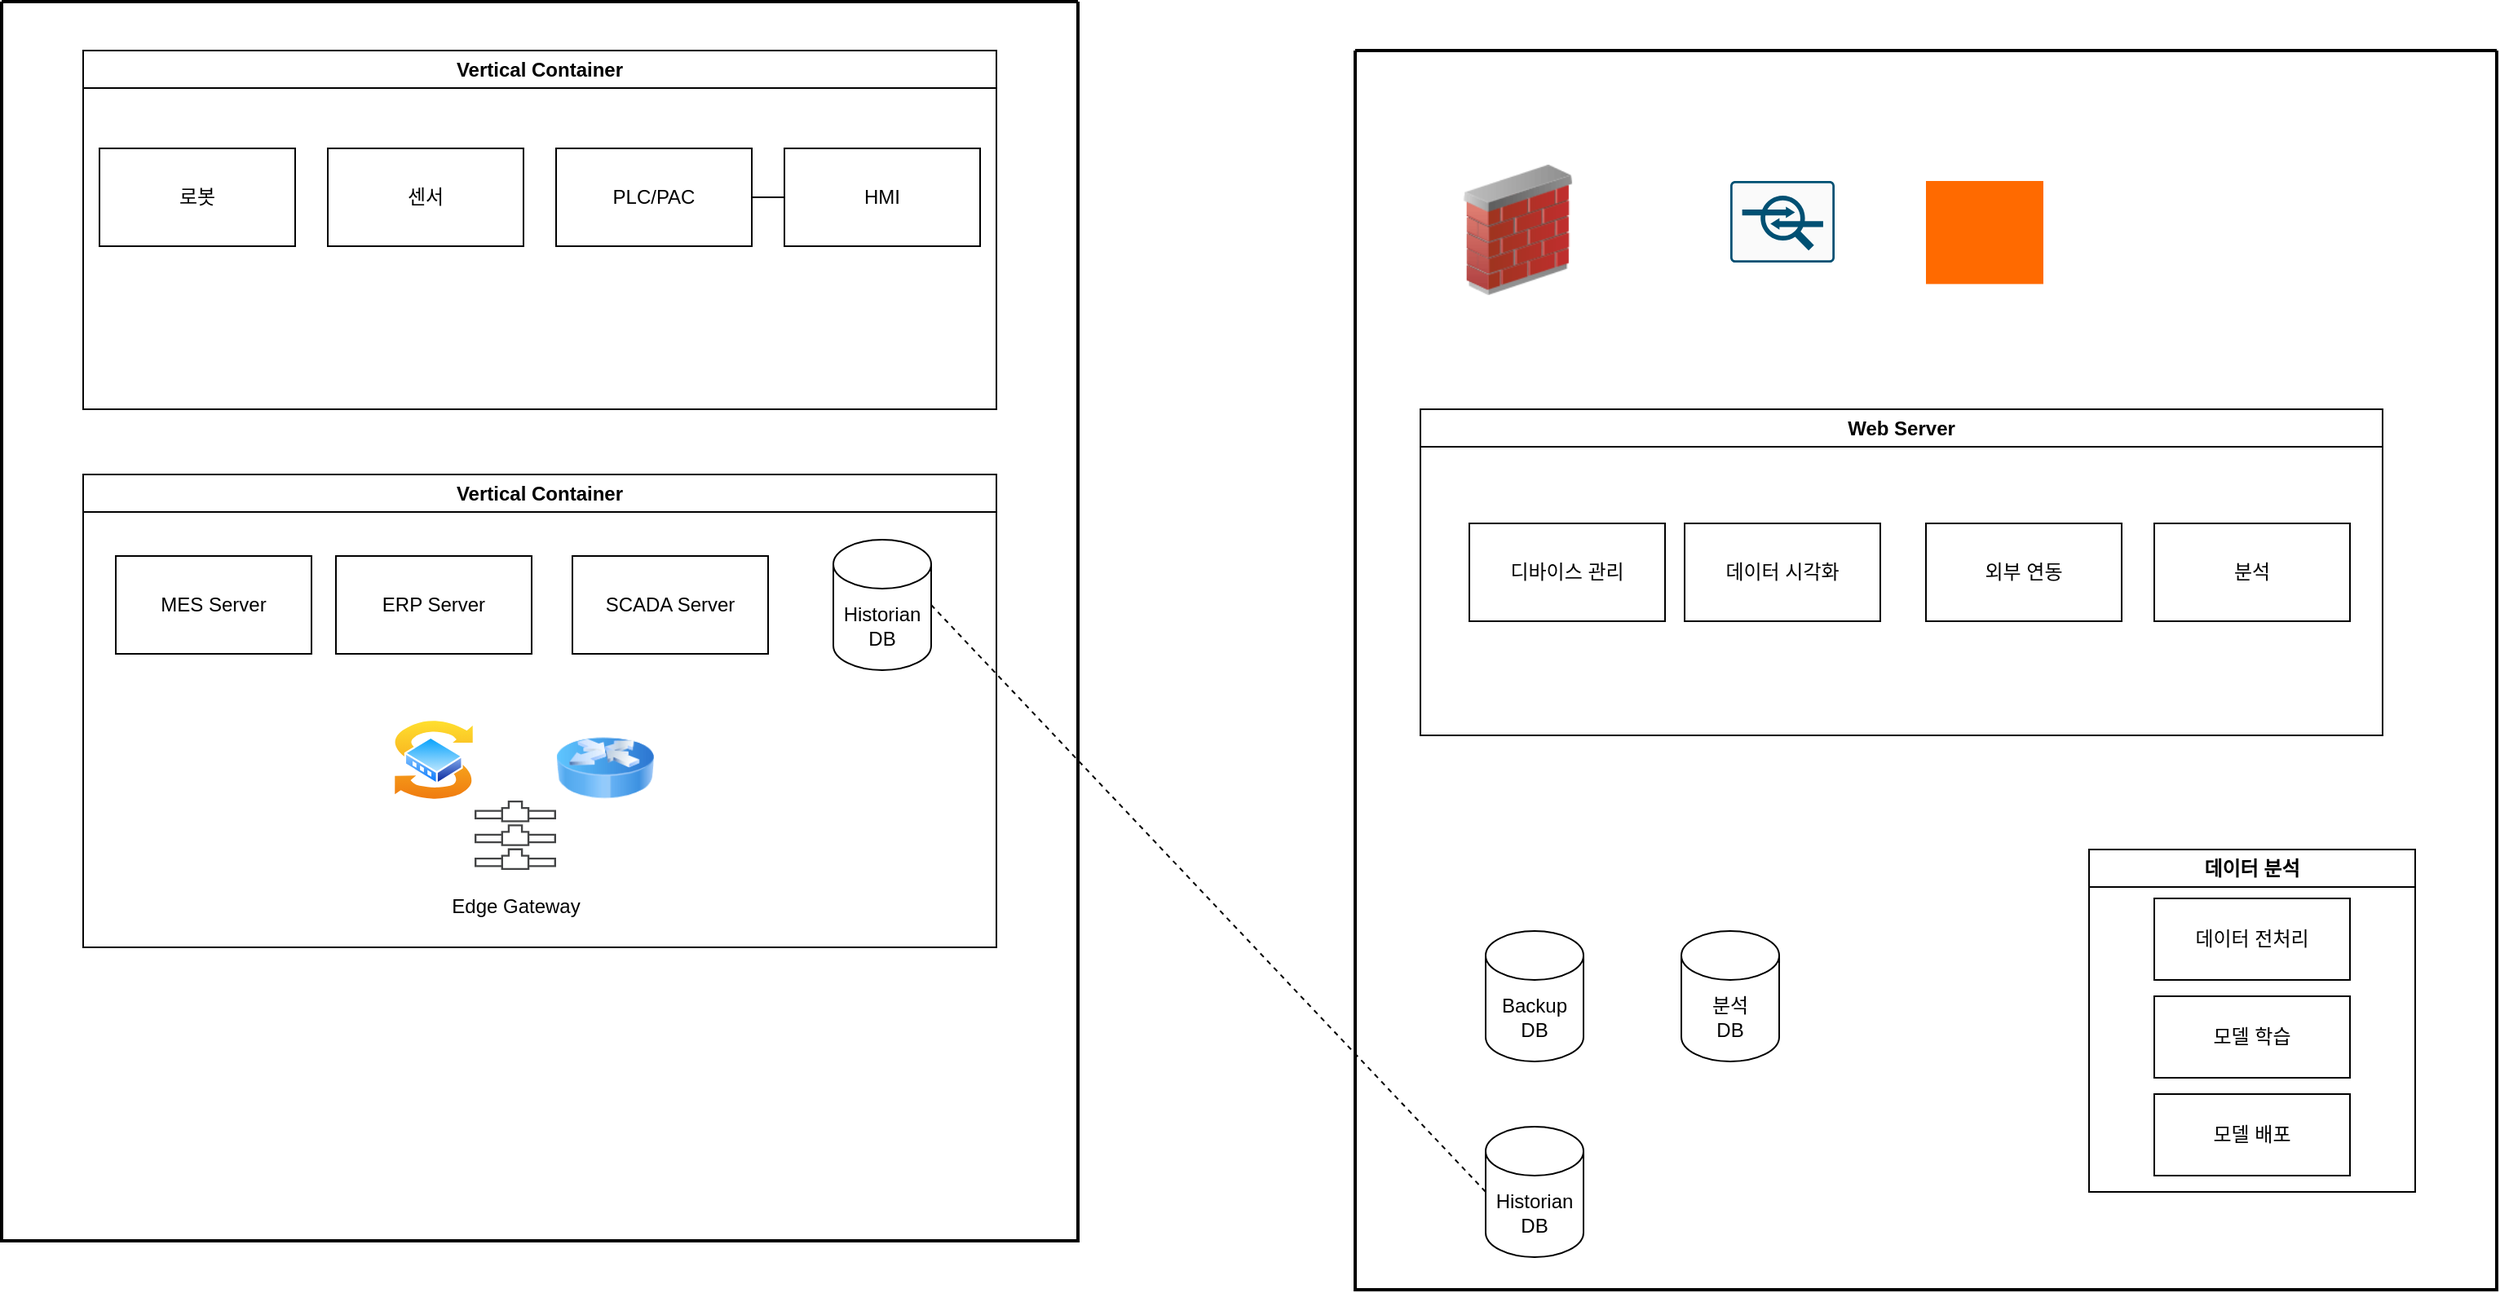 <mxfile version="27.1.4">
  <diagram name="페이지-1" id="a8XkZNwbPZ8Sxz5OBATn">
    <mxGraphModel dx="1333" dy="1054" grid="1" gridSize="10" guides="1" tooltips="1" connect="1" arrows="1" fold="1" page="1" pageScale="1" pageWidth="1920" pageHeight="1080" math="0" shadow="0">
      <root>
        <mxCell id="0" />
        <mxCell id="1" parent="0" />
        <mxCell id="ftVBvXL_EQYiGVRd0Rw2-1" value="" style="swimlane;startSize=0;strokeWidth=2;" vertex="1" parent="1">
          <mxGeometry x="70" y="50" width="660" height="760" as="geometry" />
        </mxCell>
        <mxCell id="ftVBvXL_EQYiGVRd0Rw2-4" value="Vertical Container" style="swimlane;whiteSpace=wrap;html=1;" vertex="1" parent="ftVBvXL_EQYiGVRd0Rw2-1">
          <mxGeometry x="50" y="30" width="560" height="220" as="geometry" />
        </mxCell>
        <mxCell id="ftVBvXL_EQYiGVRd0Rw2-5" value="로봇" style="rounded=0;whiteSpace=wrap;html=1;" vertex="1" parent="ftVBvXL_EQYiGVRd0Rw2-4">
          <mxGeometry x="10" y="60" width="120" height="60" as="geometry" />
        </mxCell>
        <mxCell id="ftVBvXL_EQYiGVRd0Rw2-6" value="센서" style="rounded=0;whiteSpace=wrap;html=1;" vertex="1" parent="ftVBvXL_EQYiGVRd0Rw2-4">
          <mxGeometry x="150" y="60" width="120" height="60" as="geometry" />
        </mxCell>
        <mxCell id="ftVBvXL_EQYiGVRd0Rw2-9" style="edgeStyle=orthogonalEdgeStyle;rounded=0;orthogonalLoop=1;jettySize=auto;html=1;exitX=1;exitY=0.5;exitDx=0;exitDy=0;entryX=0;entryY=0.5;entryDx=0;entryDy=0;endArrow=none;startFill=0;" edge="1" parent="ftVBvXL_EQYiGVRd0Rw2-4" source="ftVBvXL_EQYiGVRd0Rw2-7" target="ftVBvXL_EQYiGVRd0Rw2-8">
          <mxGeometry relative="1" as="geometry" />
        </mxCell>
        <mxCell id="ftVBvXL_EQYiGVRd0Rw2-7" value="PLC/PAC" style="rounded=0;whiteSpace=wrap;html=1;" vertex="1" parent="ftVBvXL_EQYiGVRd0Rw2-4">
          <mxGeometry x="290" y="60" width="120" height="60" as="geometry" />
        </mxCell>
        <mxCell id="ftVBvXL_EQYiGVRd0Rw2-8" value="HMI" style="rounded=0;whiteSpace=wrap;html=1;" vertex="1" parent="ftVBvXL_EQYiGVRd0Rw2-4">
          <mxGeometry x="430" y="60" width="120" height="60" as="geometry" />
        </mxCell>
        <mxCell id="ftVBvXL_EQYiGVRd0Rw2-19" value="Vertical Container" style="swimlane;whiteSpace=wrap;html=1;" vertex="1" parent="ftVBvXL_EQYiGVRd0Rw2-1">
          <mxGeometry x="50" y="290" width="560" height="290" as="geometry" />
        </mxCell>
        <mxCell id="ftVBvXL_EQYiGVRd0Rw2-20" value="MES Server" style="rounded=0;whiteSpace=wrap;html=1;" vertex="1" parent="ftVBvXL_EQYiGVRd0Rw2-19">
          <mxGeometry x="20" y="50" width="120" height="60" as="geometry" />
        </mxCell>
        <mxCell id="ftVBvXL_EQYiGVRd0Rw2-22" value="SCADA Server" style="rounded=0;whiteSpace=wrap;html=1;" vertex="1" parent="ftVBvXL_EQYiGVRd0Rw2-19">
          <mxGeometry x="300" y="50" width="120" height="60" as="geometry" />
        </mxCell>
        <mxCell id="ftVBvXL_EQYiGVRd0Rw2-25" value="Historian DB" style="shape=cylinder3;whiteSpace=wrap;html=1;boundedLbl=1;backgroundOutline=1;size=15;" vertex="1" parent="ftVBvXL_EQYiGVRd0Rw2-19">
          <mxGeometry x="460" y="40" width="60" height="80" as="geometry" />
        </mxCell>
        <mxCell id="ftVBvXL_EQYiGVRd0Rw2-27" value="" style="image;html=1;image=img/lib/clip_art/networking/Router_Icon_128x128.png" vertex="1" parent="ftVBvXL_EQYiGVRd0Rw2-19">
          <mxGeometry x="290" y="150" width="60" height="60" as="geometry" />
        </mxCell>
        <mxCell id="ftVBvXL_EQYiGVRd0Rw2-26" value="" style="image;aspect=fixed;perimeter=ellipsePerimeter;html=1;align=center;shadow=0;dashed=0;spacingTop=3;image=img/lib/active_directory/switch.svg;" vertex="1" parent="ftVBvXL_EQYiGVRd0Rw2-19">
          <mxGeometry x="190" y="150" width="50" height="50" as="geometry" />
        </mxCell>
        <mxCell id="ftVBvXL_EQYiGVRd0Rw2-21" value="ERP Server" style="rounded=0;whiteSpace=wrap;html=1;" vertex="1" parent="ftVBvXL_EQYiGVRd0Rw2-19">
          <mxGeometry x="155" y="50" width="120" height="60" as="geometry" />
        </mxCell>
        <mxCell id="ftVBvXL_EQYiGVRd0Rw2-60" value="" style="group" vertex="1" connectable="0" parent="ftVBvXL_EQYiGVRd0Rw2-19">
          <mxGeometry x="215" y="200" width="100" height="80" as="geometry" />
        </mxCell>
        <mxCell id="ftVBvXL_EQYiGVRd0Rw2-23" value="" style="sketch=0;pointerEvents=1;shadow=0;dashed=0;html=1;strokeColor=none;fillColor=#434445;aspect=fixed;labelPosition=center;verticalLabelPosition=bottom;verticalAlign=top;align=center;outlineConnect=0;shape=mxgraph.vvd.edge_gateway;" vertex="1" parent="ftVBvXL_EQYiGVRd0Rw2-60">
          <mxGeometry x="25" width="50" height="42.5" as="geometry" />
        </mxCell>
        <mxCell id="ftVBvXL_EQYiGVRd0Rw2-59" value="Edge Gateway" style="text;html=1;align=center;verticalAlign=middle;resizable=0;points=[];autosize=1;strokeColor=none;fillColor=none;" vertex="1" parent="ftVBvXL_EQYiGVRd0Rw2-60">
          <mxGeometry y="50" width="100" height="30" as="geometry" />
        </mxCell>
        <mxCell id="ftVBvXL_EQYiGVRd0Rw2-2" value="" style="swimlane;startSize=0;strokeWidth=2;" vertex="1" parent="1">
          <mxGeometry x="900" y="80" width="700" height="760" as="geometry" />
        </mxCell>
        <mxCell id="ftVBvXL_EQYiGVRd0Rw2-14" value="" style="points=[];aspect=fixed;html=1;align=center;shadow=0;dashed=0;fillColor=#FF6A00;strokeColor=none;shape=mxgraph.alibaba_cloud.waf_web_application_firewall;" vertex="1" parent="ftVBvXL_EQYiGVRd0Rw2-2">
          <mxGeometry x="350" y="80" width="71.98" height="63.2" as="geometry" />
        </mxCell>
        <mxCell id="ftVBvXL_EQYiGVRd0Rw2-15" value="" style="image;html=1;image=img/lib/clip_art/networking/Firewall_02_128x128.png" vertex="1" parent="ftVBvXL_EQYiGVRd0Rw2-2">
          <mxGeometry x="60" y="70" width="80" height="80" as="geometry" />
        </mxCell>
        <mxCell id="ftVBvXL_EQYiGVRd0Rw2-29" value="" style="sketch=0;points=[[0.015,0.015,0],[0.985,0.015,0],[0.985,0.985,0],[0.015,0.985,0],[0.25,0,0],[0.5,0,0],[0.75,0,0],[1,0.25,0],[1,0.5,0],[1,0.75,0],[0.75,1,0],[0.5,1,0],[0.25,1,0],[0,0.75,0],[0,0.5,0],[0,0.25,0]];verticalLabelPosition=bottom;html=1;verticalAlign=top;aspect=fixed;align=center;pointerEvents=1;shape=mxgraph.cisco19.rect;prIcon=ips_ids;fillColor=#FAFAFA;strokeColor=#005073;" vertex="1" parent="ftVBvXL_EQYiGVRd0Rw2-2">
          <mxGeometry x="230" y="80" width="64" height="50" as="geometry" />
        </mxCell>
        <mxCell id="ftVBvXL_EQYiGVRd0Rw2-30" value="Web Server" style="swimlane;whiteSpace=wrap;html=1;" vertex="1" parent="ftVBvXL_EQYiGVRd0Rw2-2">
          <mxGeometry x="40" y="220" width="590" height="200" as="geometry" />
        </mxCell>
        <mxCell id="ftVBvXL_EQYiGVRd0Rw2-31" value="디바이스 관리" style="rounded=0;whiteSpace=wrap;html=1;" vertex="1" parent="ftVBvXL_EQYiGVRd0Rw2-30">
          <mxGeometry x="30" y="70" width="120" height="60" as="geometry" />
        </mxCell>
        <mxCell id="ftVBvXL_EQYiGVRd0Rw2-32" value="데이터 시각화" style="rounded=0;whiteSpace=wrap;html=1;" vertex="1" parent="ftVBvXL_EQYiGVRd0Rw2-30">
          <mxGeometry x="162" y="70" width="120" height="60" as="geometry" />
        </mxCell>
        <mxCell id="ftVBvXL_EQYiGVRd0Rw2-37" value="외부 연동" style="rounded=0;whiteSpace=wrap;html=1;" vertex="1" parent="ftVBvXL_EQYiGVRd0Rw2-30">
          <mxGeometry x="310" y="70" width="120" height="60" as="geometry" />
        </mxCell>
        <mxCell id="ftVBvXL_EQYiGVRd0Rw2-38" value="분석" style="rounded=0;whiteSpace=wrap;html=1;" vertex="1" parent="ftVBvXL_EQYiGVRd0Rw2-30">
          <mxGeometry x="450" y="70" width="120" height="60" as="geometry" />
        </mxCell>
        <mxCell id="ftVBvXL_EQYiGVRd0Rw2-33" value="Historian DB" style="shape=cylinder3;whiteSpace=wrap;html=1;boundedLbl=1;backgroundOutline=1;size=15;" vertex="1" parent="ftVBvXL_EQYiGVRd0Rw2-2">
          <mxGeometry x="80" y="660" width="60" height="80" as="geometry" />
        </mxCell>
        <mxCell id="ftVBvXL_EQYiGVRd0Rw2-34" value="분석&lt;br&gt;DB" style="shape=cylinder3;whiteSpace=wrap;html=1;boundedLbl=1;backgroundOutline=1;size=15;" vertex="1" parent="ftVBvXL_EQYiGVRd0Rw2-2">
          <mxGeometry x="200" y="540" width="60" height="80" as="geometry" />
        </mxCell>
        <mxCell id="ftVBvXL_EQYiGVRd0Rw2-35" value="Backup&lt;div&gt;DB&lt;/div&gt;" style="shape=cylinder3;whiteSpace=wrap;html=1;boundedLbl=1;backgroundOutline=1;size=15;" vertex="1" parent="ftVBvXL_EQYiGVRd0Rw2-2">
          <mxGeometry x="80" y="540" width="60" height="80" as="geometry" />
        </mxCell>
        <mxCell id="ftVBvXL_EQYiGVRd0Rw2-57" value="데이터 분석" style="swimlane;whiteSpace=wrap;html=1;" vertex="1" parent="ftVBvXL_EQYiGVRd0Rw2-2">
          <mxGeometry x="450" y="490" width="200" height="210" as="geometry" />
        </mxCell>
        <mxCell id="ftVBvXL_EQYiGVRd0Rw2-40" value="데이터 전처리" style="whiteSpace=wrap;html=1;" vertex="1" parent="ftVBvXL_EQYiGVRd0Rw2-57">
          <mxGeometry x="40" y="30" width="120" height="50" as="geometry" />
        </mxCell>
        <mxCell id="ftVBvXL_EQYiGVRd0Rw2-55" value="모델 학습" style="whiteSpace=wrap;html=1;" vertex="1" parent="ftVBvXL_EQYiGVRd0Rw2-57">
          <mxGeometry x="40" y="90" width="120" height="50" as="geometry" />
        </mxCell>
        <mxCell id="ftVBvXL_EQYiGVRd0Rw2-56" value="모델 배포" style="whiteSpace=wrap;html=1;" vertex="1" parent="ftVBvXL_EQYiGVRd0Rw2-57">
          <mxGeometry x="40" y="150" width="120" height="50" as="geometry" />
        </mxCell>
        <mxCell id="ftVBvXL_EQYiGVRd0Rw2-36" style="rounded=0;orthogonalLoop=1;jettySize=auto;html=1;exitX=1;exitY=0.5;exitDx=0;exitDy=0;exitPerimeter=0;entryX=0;entryY=0.5;entryDx=0;entryDy=0;entryPerimeter=0;endArrow=none;startFill=0;dashed=1;" edge="1" parent="1" source="ftVBvXL_EQYiGVRd0Rw2-25" target="ftVBvXL_EQYiGVRd0Rw2-33">
          <mxGeometry relative="1" as="geometry" />
        </mxCell>
      </root>
    </mxGraphModel>
  </diagram>
</mxfile>
